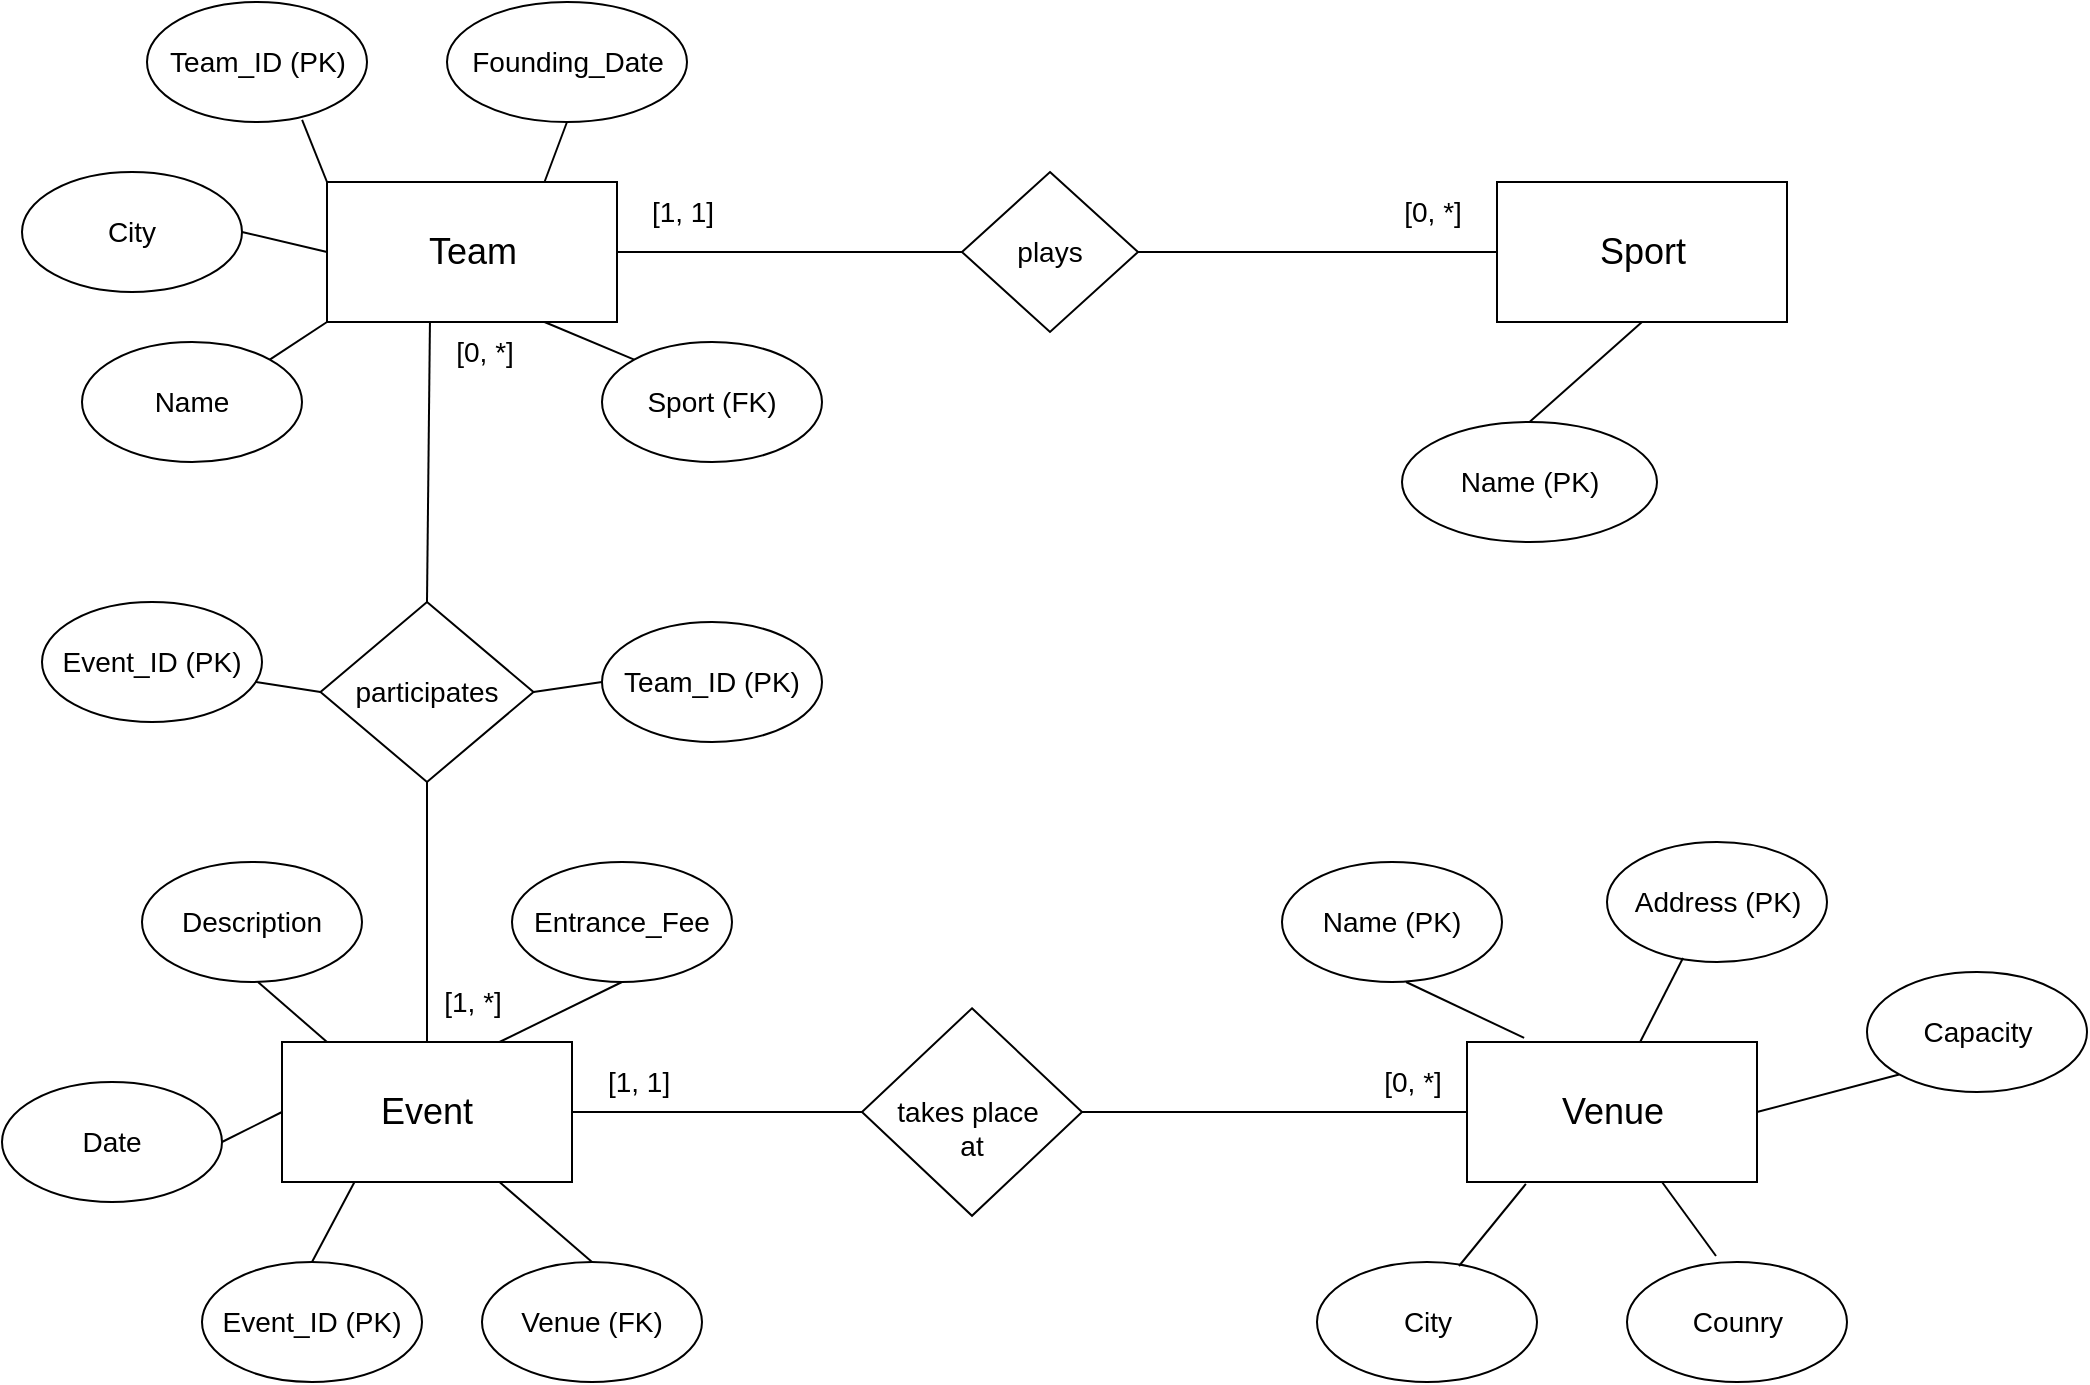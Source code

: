 <mxfile version="24.8.4">
  <diagram id="R2lEEEUBdFMjLlhIrx00" name="Page-1">
    <mxGraphModel dx="1434" dy="780" grid="1" gridSize="10" guides="1" tooltips="1" connect="1" arrows="1" fold="1" page="1" pageScale="1" pageWidth="850" pageHeight="1100" math="0" shadow="0" extFonts="Permanent Marker^https://fonts.googleapis.com/css?family=Permanent+Marker">
      <root>
        <mxCell id="0" />
        <mxCell id="1" parent="0" />
        <mxCell id="9ntAHNHlALG6fC8blTvz-1" value="&lt;font style=&quot;font-size: 18px;&quot;&gt;Team&lt;/font&gt;" style="rounded=0;whiteSpace=wrap;html=1;" parent="1" vertex="1">
          <mxGeometry x="222.5" y="170" width="145" height="70" as="geometry" />
        </mxCell>
        <mxCell id="9ntAHNHlALG6fC8blTvz-2" value="&lt;font style=&quot;font-size: 18px;&quot;&gt;Venue&lt;/font&gt;" style="rounded=0;whiteSpace=wrap;html=1;" parent="1" vertex="1">
          <mxGeometry x="792.5" y="600" width="145" height="70" as="geometry" />
        </mxCell>
        <mxCell id="9ntAHNHlALG6fC8blTvz-3" value="&lt;font style=&quot;font-size: 18px;&quot;&gt;Event&lt;/font&gt;" style="rounded=0;whiteSpace=wrap;html=1;" parent="1" vertex="1">
          <mxGeometry x="200" y="600" width="145" height="70" as="geometry" />
        </mxCell>
        <mxCell id="9ntAHNHlALG6fC8blTvz-4" value="&lt;font style=&quot;font-size: 14px;&quot;&gt;Event_ID (PK)&lt;/font&gt;" style="ellipse;whiteSpace=wrap;html=1;" parent="1" vertex="1">
          <mxGeometry x="160" y="710" width="110" height="60" as="geometry" />
        </mxCell>
        <mxCell id="9ntAHNHlALG6fC8blTvz-5" value="&lt;font style=&quot;font-size: 14px;&quot;&gt;Team_ID (PK)&lt;/font&gt;" style="ellipse;whiteSpace=wrap;html=1;" parent="1" vertex="1">
          <mxGeometry x="132.5" y="80" width="110" height="60" as="geometry" />
        </mxCell>
        <mxCell id="9ntAHNHlALG6fC8blTvz-6" value="&lt;font style=&quot;font-size: 14px;&quot;&gt;Name&lt;/font&gt;" style="ellipse;whiteSpace=wrap;html=1;" parent="1" vertex="1">
          <mxGeometry x="100" y="250" width="110" height="60" as="geometry" />
        </mxCell>
        <mxCell id="9ntAHNHlALG6fC8blTvz-7" value="&lt;font style=&quot;font-size: 14px;&quot;&gt;Sport (FK)&lt;/font&gt;" style="ellipse;whiteSpace=wrap;html=1;" parent="1" vertex="1">
          <mxGeometry x="360" y="250" width="110" height="60" as="geometry" />
        </mxCell>
        <mxCell id="9ntAHNHlALG6fC8blTvz-8" value="&lt;span style=&quot;font-size: 18px;&quot;&gt;Sport&lt;/span&gt;" style="rounded=0;whiteSpace=wrap;html=1;" parent="1" vertex="1">
          <mxGeometry x="807.5" y="170" width="145" height="70" as="geometry" />
        </mxCell>
        <mxCell id="9ntAHNHlALG6fC8blTvz-9" value="&lt;font style=&quot;font-size: 14px;&quot;&gt;Name (PK)&lt;/font&gt;" style="ellipse;whiteSpace=wrap;html=1;" parent="1" vertex="1">
          <mxGeometry x="760" y="290" width="127.5" height="60" as="geometry" />
        </mxCell>
        <mxCell id="9ntAHNHlALG6fC8blTvz-11" value="&lt;font style=&quot;font-size: 14px;&quot;&gt;Name (PK)&lt;/font&gt;&lt;span style=&quot;color: rgba(0, 0, 0, 0); font-family: monospace; font-size: 0px; text-align: start; text-wrap-mode: nowrap;&quot;&gt;%3CmxGraphModel%3E%3Croot%3E%3CmxCell%20id%3D%220%22%2F%3E%3CmxCell%20id%3D%221%22%20parent%3D%220%22%2F%3E%3CmxCell%20id%3D%222%22%20value%3D%22%26lt%3Bfont%20style%3D%26quot%3Bfont-size%3A%2014px%3B%26quot%3B%26gt%3BTeam_ID%20(PK)%26lt%3B%2Ffont%26gt%3B%22%20style%3D%22ellipse%3BwhiteSpace%3Dwrap%3Bhtml%3D1%3B%22%20vertex%3D%221%22%20parent%3D%221%22%3E%3CmxGeometry%20x%3D%2290%22%20y%3D%2240%22%20width%3D%22110%22%20height%3D%2260%22%20as%3D%22geometry%22%2F%3E%3C%2FmxCell%3E%3C%2Froot%3E%3C%2FmxGraphModel%3E )&lt;/span&gt;" style="ellipse;whiteSpace=wrap;html=1;" parent="1" vertex="1">
          <mxGeometry x="700" y="510" width="110" height="60" as="geometry" />
        </mxCell>
        <mxCell id="9ntAHNHlALG6fC8blTvz-12" value="&lt;span style=&quot;font-size: 14px;&quot;&gt;Address (PK)&lt;/span&gt;" style="ellipse;whiteSpace=wrap;html=1;" parent="1" vertex="1">
          <mxGeometry x="862.5" y="500" width="110" height="60" as="geometry" />
        </mxCell>
        <mxCell id="9ntAHNHlALG6fC8blTvz-13" value="&lt;span style=&quot;font-size: 14px;&quot;&gt;City&lt;/span&gt;" style="ellipse;whiteSpace=wrap;html=1;" parent="1" vertex="1">
          <mxGeometry x="717.5" y="710" width="110" height="60" as="geometry" />
        </mxCell>
        <mxCell id="9ntAHNHlALG6fC8blTvz-15" value="&lt;span style=&quot;font-size: 14px;&quot;&gt;Counry&lt;/span&gt;" style="ellipse;whiteSpace=wrap;html=1;" parent="1" vertex="1">
          <mxGeometry x="872.5" y="710" width="110" height="60" as="geometry" />
        </mxCell>
        <mxCell id="9ntAHNHlALG6fC8blTvz-16" value="&lt;span style=&quot;font-size: 14px;&quot;&gt;Capacity&lt;/span&gt;" style="ellipse;whiteSpace=wrap;html=1;" parent="1" vertex="1">
          <mxGeometry x="992.5" y="565" width="110" height="60" as="geometry" />
        </mxCell>
        <mxCell id="9ntAHNHlALG6fC8blTvz-18" value="&lt;font style=&quot;font-size: 14px;&quot;&gt;Date&lt;/font&gt;" style="ellipse;whiteSpace=wrap;html=1;" parent="1" vertex="1">
          <mxGeometry x="60" y="620" width="110" height="60" as="geometry" />
        </mxCell>
        <mxCell id="9ntAHNHlALG6fC8blTvz-20" value="&lt;font style=&quot;font-size: 14px;&quot;&gt;Description&lt;/font&gt;" style="ellipse;whiteSpace=wrap;html=1;" parent="1" vertex="1">
          <mxGeometry x="130" y="510" width="110" height="60" as="geometry" />
        </mxCell>
        <mxCell id="9ntAHNHlALG6fC8blTvz-22" value="&lt;font style=&quot;font-size: 14px;&quot;&gt;Founding_Date&lt;/font&gt;" style="ellipse;whiteSpace=wrap;html=1;" parent="1" vertex="1">
          <mxGeometry x="282.5" y="80" width="120" height="60" as="geometry" />
        </mxCell>
        <mxCell id="9ntAHNHlALG6fC8blTvz-24" value="&lt;font style=&quot;font-size: 14px;&quot;&gt;Entrance_Fee&lt;/font&gt;" style="ellipse;whiteSpace=wrap;html=1;" parent="1" vertex="1">
          <mxGeometry x="315" y="510" width="110" height="60" as="geometry" />
        </mxCell>
        <mxCell id="9ntAHNHlALG6fC8blTvz-25" value="&lt;font style=&quot;font-size: 14px;&quot;&gt;plays&lt;/font&gt;" style="rhombus;whiteSpace=wrap;html=1;" parent="1" vertex="1">
          <mxGeometry x="540" y="165" width="88" height="80" as="geometry" />
        </mxCell>
        <mxCell id="9ntAHNHlALG6fC8blTvz-26" value="" style="endArrow=none;html=1;rounded=0;exitX=1;exitY=0.5;exitDx=0;exitDy=0;" parent="1" source="9ntAHNHlALG6fC8blTvz-1" edge="1">
          <mxGeometry width="50" height="50" relative="1" as="geometry">
            <mxPoint x="440" y="200" as="sourcePoint" />
            <mxPoint x="540" y="205" as="targetPoint" />
          </mxGeometry>
        </mxCell>
        <mxCell id="9ntAHNHlALG6fC8blTvz-27" value="" style="endArrow=none;html=1;rounded=0;exitX=1;exitY=0.5;exitDx=0;exitDy=0;entryX=0;entryY=0.5;entryDx=0;entryDy=0;" parent="1" source="9ntAHNHlALG6fC8blTvz-25" target="9ntAHNHlALG6fC8blTvz-8" edge="1">
          <mxGeometry width="50" height="50" relative="1" as="geometry">
            <mxPoint x="649.5" y="204.38" as="sourcePoint" />
            <mxPoint x="800" y="204" as="targetPoint" />
          </mxGeometry>
        </mxCell>
        <mxCell id="9ntAHNHlALG6fC8blTvz-28" value="&lt;font style=&quot;font-size: 14px;&quot;&gt;[1, 1]&lt;/font&gt;" style="text;html=1;align=center;verticalAlign=middle;resizable=0;points=[];autosize=1;strokeColor=none;fillColor=none;" parent="1" vertex="1">
          <mxGeometry x="375" y="170" width="50" height="30" as="geometry" />
        </mxCell>
        <mxCell id="9ntAHNHlALG6fC8blTvz-29" value="&lt;font style=&quot;font-size: 14px;&quot;&gt;[0, *]&lt;/font&gt;" style="text;html=1;align=center;verticalAlign=middle;resizable=0;points=[];autosize=1;strokeColor=none;fillColor=none;" parent="1" vertex="1">
          <mxGeometry x="750" y="170" width="50" height="30" as="geometry" />
        </mxCell>
        <mxCell id="9ntAHNHlALG6fC8blTvz-30" value="" style="endArrow=none;html=1;rounded=0;exitX=1;exitY=0.5;exitDx=0;exitDy=0;entryX=0;entryY=0.5;entryDx=0;entryDy=0;" parent="1" source="9ntAHNHlALG6fC8blTvz-3" target="9ntAHNHlALG6fC8blTvz-32" edge="1">
          <mxGeometry width="50" height="50" relative="1" as="geometry">
            <mxPoint x="345" y="644.38" as="sourcePoint" />
            <mxPoint x="520" y="610" as="targetPoint" />
          </mxGeometry>
        </mxCell>
        <mxCell id="9ntAHNHlALG6fC8blTvz-31" value="" style="endArrow=none;html=1;rounded=0;exitX=1;exitY=0.5;exitDx=0;exitDy=0;entryX=0;entryY=0.5;entryDx=0;entryDy=0;" parent="1" source="9ntAHNHlALG6fC8blTvz-32" target="9ntAHNHlALG6fC8blTvz-2" edge="1">
          <mxGeometry width="50" height="50" relative="1" as="geometry">
            <mxPoint x="610" y="584.37" as="sourcePoint" />
            <mxPoint x="782" y="584.37" as="targetPoint" />
          </mxGeometry>
        </mxCell>
        <mxCell id="9ntAHNHlALG6fC8blTvz-32" value="&lt;div&gt;&lt;span style=&quot;font-size: 14px; background-color: initial;&quot;&gt;&lt;br&gt;&lt;/span&gt;&lt;/div&gt;&lt;div&gt;&lt;span style=&quot;font-size: 14px; background-color: initial;&quot;&gt;takes place&amp;nbsp;&lt;/span&gt;&lt;/div&gt;&lt;div&gt;&lt;span style=&quot;font-size: 14px;&quot;&gt;at&lt;/span&gt;&lt;/div&gt;" style="rhombus;whiteSpace=wrap;html=1;" parent="1" vertex="1">
          <mxGeometry x="490" y="583.13" width="110" height="103.75" as="geometry" />
        </mxCell>
        <mxCell id="FBlnzUpI8ujvTvfXLXgQ-1" value="" style="endArrow=none;html=1;rounded=0;" edge="1" parent="1">
          <mxGeometry width="50" height="50" relative="1" as="geometry">
            <mxPoint x="188" y="570" as="sourcePoint" />
            <mxPoint x="222.5" y="600" as="targetPoint" />
          </mxGeometry>
        </mxCell>
        <mxCell id="FBlnzUpI8ujvTvfXLXgQ-2" value="" style="endArrow=none;html=1;rounded=0;exitX=0.25;exitY=1;exitDx=0;exitDy=0;entryX=0.5;entryY=0;entryDx=0;entryDy=0;" edge="1" parent="1" source="9ntAHNHlALG6fC8blTvz-3" target="9ntAHNHlALG6fC8blTvz-4">
          <mxGeometry width="50" height="50" relative="1" as="geometry">
            <mxPoint x="248" y="670" as="sourcePoint" />
            <mxPoint x="280" y="700" as="targetPoint" />
          </mxGeometry>
        </mxCell>
        <mxCell id="FBlnzUpI8ujvTvfXLXgQ-4" value="" style="endArrow=none;html=1;rounded=0;entryX=0;entryY=0.5;entryDx=0;entryDy=0;exitX=1;exitY=0.5;exitDx=0;exitDy=0;" edge="1" parent="1" source="9ntAHNHlALG6fC8blTvz-18" target="9ntAHNHlALG6fC8blTvz-3">
          <mxGeometry width="50" height="50" relative="1" as="geometry">
            <mxPoint x="162.5" y="660" as="sourcePoint" />
            <mxPoint x="197" y="690" as="targetPoint" />
          </mxGeometry>
        </mxCell>
        <mxCell id="FBlnzUpI8ujvTvfXLXgQ-6" value="" style="endArrow=none;html=1;rounded=0;entryX=0.75;entryY=0;entryDx=0;entryDy=0;exitX=0.5;exitY=1;exitDx=0;exitDy=0;" edge="1" parent="1" source="9ntAHNHlALG6fC8blTvz-24" target="9ntAHNHlALG6fC8blTvz-3">
          <mxGeometry width="50" height="50" relative="1" as="geometry">
            <mxPoint x="331" y="570" as="sourcePoint" />
            <mxPoint x="392.5" y="600" as="targetPoint" />
          </mxGeometry>
        </mxCell>
        <mxCell id="FBlnzUpI8ujvTvfXLXgQ-7" value="" style="endArrow=none;html=1;rounded=0;entryX=0.197;entryY=-0.029;entryDx=0;entryDy=0;entryPerimeter=0;exitX=0.564;exitY=1;exitDx=0;exitDy=0;exitPerimeter=0;" edge="1" parent="1" source="9ntAHNHlALG6fC8blTvz-11" target="9ntAHNHlALG6fC8blTvz-2">
          <mxGeometry width="50" height="50" relative="1" as="geometry">
            <mxPoint x="750" y="580" as="sourcePoint" />
            <mxPoint x="750" y="600" as="targetPoint" />
          </mxGeometry>
        </mxCell>
        <mxCell id="FBlnzUpI8ujvTvfXLXgQ-8" value="" style="endArrow=none;html=1;rounded=0;entryX=0.597;entryY=0;entryDx=0;entryDy=0;entryPerimeter=0;exitX=1;exitY=1;exitDx=0;exitDy=0;" edge="1" parent="1" target="9ntAHNHlALG6fC8blTvz-2">
          <mxGeometry width="50" height="50" relative="1" as="geometry">
            <mxPoint x="900.5" y="558" as="sourcePoint" />
            <mxPoint x="927.5" y="595" as="targetPoint" />
          </mxGeometry>
        </mxCell>
        <mxCell id="FBlnzUpI8ujvTvfXLXgQ-9" value="" style="endArrow=none;html=1;rounded=0;entryX=0.197;entryY=-0.029;entryDx=0;entryDy=0;entryPerimeter=0;exitX=0.203;exitY=1.014;exitDx=0;exitDy=0;exitPerimeter=0;" edge="1" parent="1" source="9ntAHNHlALG6fC8blTvz-2">
          <mxGeometry width="50" height="50" relative="1" as="geometry">
            <mxPoint x="761.5" y="675" as="sourcePoint" />
            <mxPoint x="788.5" y="712" as="targetPoint" />
          </mxGeometry>
        </mxCell>
        <mxCell id="FBlnzUpI8ujvTvfXLXgQ-10" value="" style="endArrow=none;html=1;rounded=0;entryX=0.197;entryY=-0.029;entryDx=0;entryDy=0;entryPerimeter=0;exitX=1;exitY=1;exitDx=0;exitDy=0;" edge="1" parent="1">
          <mxGeometry width="50" height="50" relative="1" as="geometry">
            <mxPoint x="890" y="670" as="sourcePoint" />
            <mxPoint x="917" y="707" as="targetPoint" />
          </mxGeometry>
        </mxCell>
        <mxCell id="FBlnzUpI8ujvTvfXLXgQ-11" value="" style="endArrow=none;html=1;rounded=0;entryX=1;entryY=0.5;entryDx=0;entryDy=0;exitX=0;exitY=1;exitDx=0;exitDy=0;" edge="1" parent="1" source="9ntAHNHlALG6fC8blTvz-16" target="9ntAHNHlALG6fC8blTvz-2">
          <mxGeometry width="50" height="50" relative="1" as="geometry">
            <mxPoint x="1034" y="620" as="sourcePoint" />
            <mxPoint x="1061" y="657" as="targetPoint" />
          </mxGeometry>
        </mxCell>
        <mxCell id="FBlnzUpI8ujvTvfXLXgQ-12" value="" style="endArrow=none;html=1;rounded=0;exitX=0.5;exitY=0;exitDx=0;exitDy=0;entryX=0.5;entryY=1;entryDx=0;entryDy=0;" edge="1" parent="1" source="9ntAHNHlALG6fC8blTvz-3" target="FBlnzUpI8ujvTvfXLXgQ-13">
          <mxGeometry width="50" height="50" relative="1" as="geometry">
            <mxPoint x="189.25" y="420" as="sourcePoint" />
            <mxPoint x="276.75" y="460" as="targetPoint" />
          </mxGeometry>
        </mxCell>
        <mxCell id="FBlnzUpI8ujvTvfXLXgQ-13" value="&lt;font style=&quot;font-size: 14px;&quot;&gt;participates&lt;/font&gt;" style="rhombus;whiteSpace=wrap;html=1;" vertex="1" parent="1">
          <mxGeometry x="219.25" y="380" width="106.5" height="90" as="geometry" />
        </mxCell>
        <mxCell id="FBlnzUpI8ujvTvfXLXgQ-14" value="" style="endArrow=none;html=1;rounded=0;exitX=0.5;exitY=0;exitDx=0;exitDy=0;entryX=0.355;entryY=1;entryDx=0;entryDy=0;entryPerimeter=0;" edge="1" parent="1" source="FBlnzUpI8ujvTvfXLXgQ-13" target="9ntAHNHlALG6fC8blTvz-1">
          <mxGeometry width="50" height="50" relative="1" as="geometry">
            <mxPoint x="289.5" y="335" as="sourcePoint" />
            <mxPoint x="300.5" y="245" as="targetPoint" />
          </mxGeometry>
        </mxCell>
        <mxCell id="FBlnzUpI8ujvTvfXLXgQ-16" value="&lt;font style=&quot;font-size: 14px;&quot;&gt;City&lt;/font&gt;" style="ellipse;whiteSpace=wrap;html=1;" vertex="1" parent="1">
          <mxGeometry x="70" y="165" width="110" height="60" as="geometry" />
        </mxCell>
        <mxCell id="FBlnzUpI8ujvTvfXLXgQ-18" value="&lt;font style=&quot;font-size: 14px;&quot;&gt;[1, *&lt;/font&gt;&lt;span style=&quot;font-size: 14px; background-color: initial;&quot;&gt;]&lt;/span&gt;" style="text;html=1;align=center;verticalAlign=middle;resizable=0;points=[];autosize=1;strokeColor=none;fillColor=none;" vertex="1" parent="1">
          <mxGeometry x="270" y="565" width="50" height="30" as="geometry" />
        </mxCell>
        <mxCell id="FBlnzUpI8ujvTvfXLXgQ-19" value="&lt;font style=&quot;font-size: 14px;&quot;&gt;[0, *]&lt;/font&gt;" style="text;html=1;align=center;verticalAlign=middle;resizable=0;points=[];autosize=1;strokeColor=none;fillColor=none;" vertex="1" parent="1">
          <mxGeometry x="275.75" y="240" width="50" height="30" as="geometry" />
        </mxCell>
        <mxCell id="FBlnzUpI8ujvTvfXLXgQ-20" value="&lt;font style=&quot;font-size: 14px;&quot;&gt;Team_ID (PK)&lt;/font&gt;&lt;span style=&quot;color: rgba(0, 0, 0, 0); font-family: monospace; font-size: 0px; text-align: start; text-wrap-mode: nowrap;&quot;&gt;%3CmxGraphModel%3E%3Croot%3E%3CmxCell%20id%3D%220%22%2F%3E%3CmxCell%20id%3D%221%22%20parent%3D%220%22%2F%3E%3CmxCell%20id%3D%222%22%20value%3D%22%26lt%3Bfont%20style%3D%26quot%3Bfont-size%3A%2014px%3B%26quot%3B%26gt%3BSport%20(FK)%26lt%3B%2Ffont%26gt%3B%22%20style%3D%22ellipse%3BwhiteSpace%3Dwrap%3Bhtml%3D1%3B%22%20vertex%3D%221%22%20parent%3D%221%22%3E%3CmxGeometry%20x%3D%22360%22%20y%3D%22250%22%20width%3D%22110%22%20height%3D%2260%22%20as%3D%22geometry%22%2F%3E%3C%2FmxCell%3E%3C%2Froot%3E%3C%2FmxGraphModel%3E&lt;/span&gt;" style="ellipse;whiteSpace=wrap;html=1;" vertex="1" parent="1">
          <mxGeometry x="360" y="390" width="110" height="60" as="geometry" />
        </mxCell>
        <mxCell id="FBlnzUpI8ujvTvfXLXgQ-21" value="&lt;span style=&quot;font-size: 14px;&quot;&gt;Event_ID (PK)&lt;/span&gt;" style="ellipse;whiteSpace=wrap;html=1;" vertex="1" parent="1">
          <mxGeometry x="80" y="380" width="110" height="60" as="geometry" />
        </mxCell>
        <mxCell id="FBlnzUpI8ujvTvfXLXgQ-22" value="&lt;font style=&quot;font-size: 14px;&quot;&gt;[1, 1&lt;/font&gt;&lt;span style=&quot;font-size: 14px; background-color: initial;&quot;&gt;]&lt;/span&gt;" style="text;html=1;align=center;verticalAlign=middle;resizable=0;points=[];autosize=1;strokeColor=none;fillColor=none;" vertex="1" parent="1">
          <mxGeometry x="352.5" y="605" width="50" height="30" as="geometry" />
        </mxCell>
        <mxCell id="FBlnzUpI8ujvTvfXLXgQ-23" value="&lt;font style=&quot;font-size: 14px;&quot;&gt;[0, *&lt;/font&gt;&lt;span style=&quot;font-size: 14px; background-color: initial;&quot;&gt;]&lt;/span&gt;" style="text;html=1;align=center;verticalAlign=middle;resizable=0;points=[];autosize=1;strokeColor=none;fillColor=none;" vertex="1" parent="1">
          <mxGeometry x="740" y="605" width="50" height="30" as="geometry" />
        </mxCell>
        <mxCell id="FBlnzUpI8ujvTvfXLXgQ-24" value="" style="endArrow=none;html=1;rounded=0;entryX=0;entryY=0.5;entryDx=0;entryDy=0;exitX=0.973;exitY=0.667;exitDx=0;exitDy=0;exitPerimeter=0;" edge="1" parent="1" source="FBlnzUpI8ujvTvfXLXgQ-21" target="FBlnzUpI8ujvTvfXLXgQ-13">
          <mxGeometry width="50" height="50" relative="1" as="geometry">
            <mxPoint x="195.5" y="420" as="sourcePoint" />
            <mxPoint x="230" y="450" as="targetPoint" />
          </mxGeometry>
        </mxCell>
        <mxCell id="FBlnzUpI8ujvTvfXLXgQ-25" value="" style="endArrow=none;html=1;rounded=0;entryX=0;entryY=0.5;entryDx=0;entryDy=0;exitX=1;exitY=0.5;exitDx=0;exitDy=0;" edge="1" parent="1" source="FBlnzUpI8ujvTvfXLXgQ-13" target="FBlnzUpI8ujvTvfXLXgQ-20">
          <mxGeometry width="50" height="50" relative="1" as="geometry">
            <mxPoint x="320" y="422.5" as="sourcePoint" />
            <mxPoint x="352" y="427.5" as="targetPoint" />
          </mxGeometry>
        </mxCell>
        <mxCell id="FBlnzUpI8ujvTvfXLXgQ-27" value="" style="endArrow=none;html=1;rounded=0;entryX=0;entryY=0;entryDx=0;entryDy=0;exitX=0.75;exitY=1;exitDx=0;exitDy=0;" edge="1" parent="1" source="9ntAHNHlALG6fC8blTvz-1" target="9ntAHNHlALG6fC8blTvz-7">
          <mxGeometry width="50" height="50" relative="1" as="geometry">
            <mxPoint x="340" y="255" as="sourcePoint" />
            <mxPoint x="374" y="250" as="targetPoint" />
          </mxGeometry>
        </mxCell>
        <mxCell id="FBlnzUpI8ujvTvfXLXgQ-30" value="" style="endArrow=none;html=1;rounded=0;entryX=0;entryY=1;entryDx=0;entryDy=0;exitX=1;exitY=0;exitDx=0;exitDy=0;" edge="1" parent="1" source="9ntAHNHlALG6fC8blTvz-6" target="9ntAHNHlALG6fC8blTvz-1">
          <mxGeometry width="50" height="50" relative="1" as="geometry">
            <mxPoint x="222.5" y="275" as="sourcePoint" />
            <mxPoint x="256.5" y="270" as="targetPoint" />
          </mxGeometry>
        </mxCell>
        <mxCell id="FBlnzUpI8ujvTvfXLXgQ-31" value="" style="endArrow=none;html=1;rounded=0;entryX=0;entryY=0;entryDx=0;entryDy=0;exitX=0.705;exitY=0.983;exitDx=0;exitDy=0;fontStyle=1;exitPerimeter=0;" edge="1" parent="1" source="9ntAHNHlALG6fC8blTvz-5" target="9ntAHNHlALG6fC8blTvz-1">
          <mxGeometry width="50" height="50" relative="1" as="geometry">
            <mxPoint x="356" y="455" as="sourcePoint" />
            <mxPoint x="390" y="450" as="targetPoint" />
          </mxGeometry>
        </mxCell>
        <mxCell id="FBlnzUpI8ujvTvfXLXgQ-32" value="" style="endArrow=none;html=1;rounded=0;entryX=0;entryY=0.5;entryDx=0;entryDy=0;exitX=1;exitY=0.5;exitDx=0;exitDy=0;" edge="1" parent="1" source="FBlnzUpI8ujvTvfXLXgQ-16" target="9ntAHNHlALG6fC8blTvz-1">
          <mxGeometry width="50" height="50" relative="1" as="geometry">
            <mxPoint x="185.25" y="197.5" as="sourcePoint" />
            <mxPoint x="219.25" y="192.5" as="targetPoint" />
          </mxGeometry>
        </mxCell>
        <mxCell id="FBlnzUpI8ujvTvfXLXgQ-33" value="" style="endArrow=none;html=1;rounded=0;entryX=0.5;entryY=1;entryDx=0;entryDy=0;exitX=0.75;exitY=0;exitDx=0;exitDy=0;" edge="1" parent="1" source="9ntAHNHlALG6fC8blTvz-1" target="9ntAHNHlALG6fC8blTvz-22">
          <mxGeometry width="50" height="50" relative="1" as="geometry">
            <mxPoint x="376" y="475" as="sourcePoint" />
            <mxPoint x="410" y="470" as="targetPoint" />
          </mxGeometry>
        </mxCell>
        <mxCell id="FBlnzUpI8ujvTvfXLXgQ-34" value="" style="endArrow=none;html=1;rounded=0;entryX=0.5;entryY=0;entryDx=0;entryDy=0;exitX=0.5;exitY=1;exitDx=0;exitDy=0;" edge="1" parent="1" source="9ntAHNHlALG6fC8blTvz-8" target="9ntAHNHlALG6fC8blTvz-9">
          <mxGeometry width="50" height="50" relative="1" as="geometry">
            <mxPoint x="386" y="485" as="sourcePoint" />
            <mxPoint x="420" y="480" as="targetPoint" />
          </mxGeometry>
        </mxCell>
        <mxCell id="FBlnzUpI8ujvTvfXLXgQ-36" value="&lt;font style=&quot;font-size: 14px;&quot;&gt;Venue (FK)&lt;/font&gt;" style="ellipse;whiteSpace=wrap;html=1;" vertex="1" parent="1">
          <mxGeometry x="300" y="710" width="110" height="60" as="geometry" />
        </mxCell>
        <mxCell id="FBlnzUpI8ujvTvfXLXgQ-37" value="" style="endArrow=none;html=1;rounded=0;exitX=0.75;exitY=1;exitDx=0;exitDy=0;entryX=0.5;entryY=0;entryDx=0;entryDy=0;" edge="1" parent="1" source="9ntAHNHlALG6fC8blTvz-3" target="FBlnzUpI8ujvTvfXLXgQ-36">
          <mxGeometry width="50" height="50" relative="1" as="geometry">
            <mxPoint x="246" y="680" as="sourcePoint" />
            <mxPoint x="225" y="720" as="targetPoint" />
          </mxGeometry>
        </mxCell>
      </root>
    </mxGraphModel>
  </diagram>
</mxfile>
